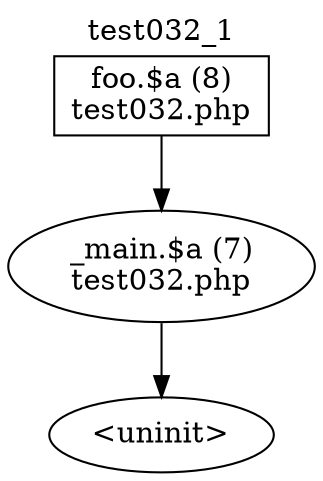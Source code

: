 digraph cfg {
  label="test032_1";
  labelloc=t;
  n1 [shape=box, label="foo.$a (8)\ntest032.php"];
  n2 [shape=ellipse, label="_main.$a (7)\ntest032.php"];
  n3 [shape=ellipse, label="<uninit>"];
  n1 -> n2;
  n2 -> n3;
}
